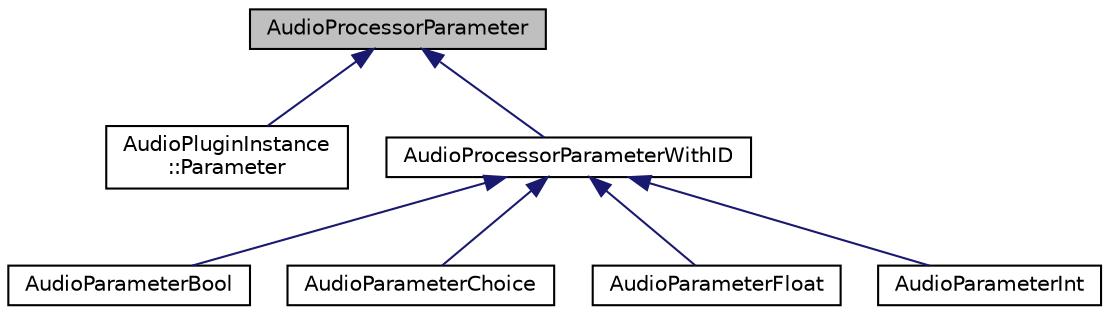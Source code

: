 digraph "AudioProcessorParameter"
{
  bgcolor="transparent";
  edge [fontname="Helvetica",fontsize="10",labelfontname="Helvetica",labelfontsize="10"];
  node [fontname="Helvetica",fontsize="10",shape=record];
  Node0 [label="AudioProcessorParameter",height=0.2,width=0.4,color="black", fillcolor="grey75", style="filled", fontcolor="black"];
  Node0 -> Node1 [dir="back",color="midnightblue",fontsize="10",style="solid",fontname="Helvetica"];
  Node1 [label="AudioPluginInstance\l::Parameter",height=0.2,width=0.4,color="black",URL="$structAudioPluginInstance_1_1Parameter.html",tooltip="Structure used to describe plugin parameters. "];
  Node0 -> Node2 [dir="back",color="midnightblue",fontsize="10",style="solid",fontname="Helvetica"];
  Node2 [label="AudioProcessorParameterWithID",height=0.2,width=0.4,color="black",URL="$classAudioProcessorParameterWithID.html",tooltip="This abstract base class is used by some AudioProcessorParameter helper classes. "];
  Node2 -> Node3 [dir="back",color="midnightblue",fontsize="10",style="solid",fontname="Helvetica"];
  Node3 [label="AudioParameterBool",height=0.2,width=0.4,color="black",URL="$classAudioParameterBool.html",tooltip="Provides a class of AudioProcessorParameter that can be used as a boolean value. "];
  Node2 -> Node4 [dir="back",color="midnightblue",fontsize="10",style="solid",fontname="Helvetica"];
  Node4 [label="AudioParameterChoice",height=0.2,width=0.4,color="black",URL="$classAudioParameterChoice.html",tooltip="Provides a class of AudioProcessorParameter that can be used to select an indexed, named choice from a list. "];
  Node2 -> Node5 [dir="back",color="midnightblue",fontsize="10",style="solid",fontname="Helvetica"];
  Node5 [label="AudioParameterFloat",height=0.2,width=0.4,color="black",URL="$classAudioParameterFloat.html",tooltip="A subclass of AudioProcessorParameter that provides an easy way to create a parameter which maps onto..."];
  Node2 -> Node6 [dir="back",color="midnightblue",fontsize="10",style="solid",fontname="Helvetica"];
  Node6 [label="AudioParameterInt",height=0.2,width=0.4,color="black",URL="$classAudioParameterInt.html",tooltip="Provides a class of AudioProcessorParameter that can be used as an integer value with a given range..."];
}
